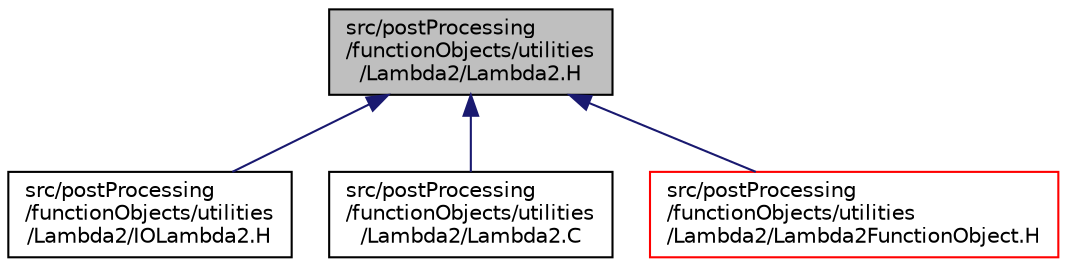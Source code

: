 digraph "src/postProcessing/functionObjects/utilities/Lambda2/Lambda2.H"
{
  bgcolor="transparent";
  edge [fontname="Helvetica",fontsize="10",labelfontname="Helvetica",labelfontsize="10"];
  node [fontname="Helvetica",fontsize="10",shape=record];
  Node1 [label="src/postProcessing\l/functionObjects/utilities\l/Lambda2/Lambda2.H",height=0.2,width=0.4,color="black", fillcolor="grey75", style="filled", fontcolor="black"];
  Node1 -> Node2 [dir="back",color="midnightblue",fontsize="10",style="solid",fontname="Helvetica"];
  Node2 [label="src/postProcessing\l/functionObjects/utilities\l/Lambda2/IOLambda2.H",height=0.2,width=0.4,color="black",URL="$a09359.html"];
  Node1 -> Node3 [dir="back",color="midnightblue",fontsize="10",style="solid",fontname="Helvetica"];
  Node3 [label="src/postProcessing\l/functionObjects/utilities\l/Lambda2/Lambda2.C",height=0.2,width=0.4,color="black",URL="$a09360.html"];
  Node1 -> Node4 [dir="back",color="midnightblue",fontsize="10",style="solid",fontname="Helvetica"];
  Node4 [label="src/postProcessing\l/functionObjects/utilities\l/Lambda2/Lambda2FunctionObject.H",height=0.2,width=0.4,color="red",URL="$a09364.html"];
}
